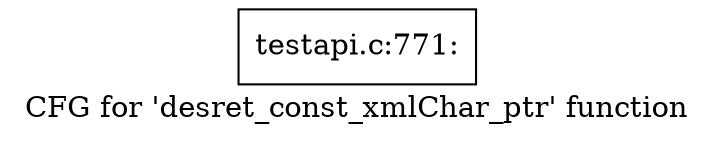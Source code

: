 digraph "CFG for 'desret_const_xmlChar_ptr' function" {
	label="CFG for 'desret_const_xmlChar_ptr' function";

	Node0x41b6910 [shape=record,label="{testapi.c:771:}"];
}
